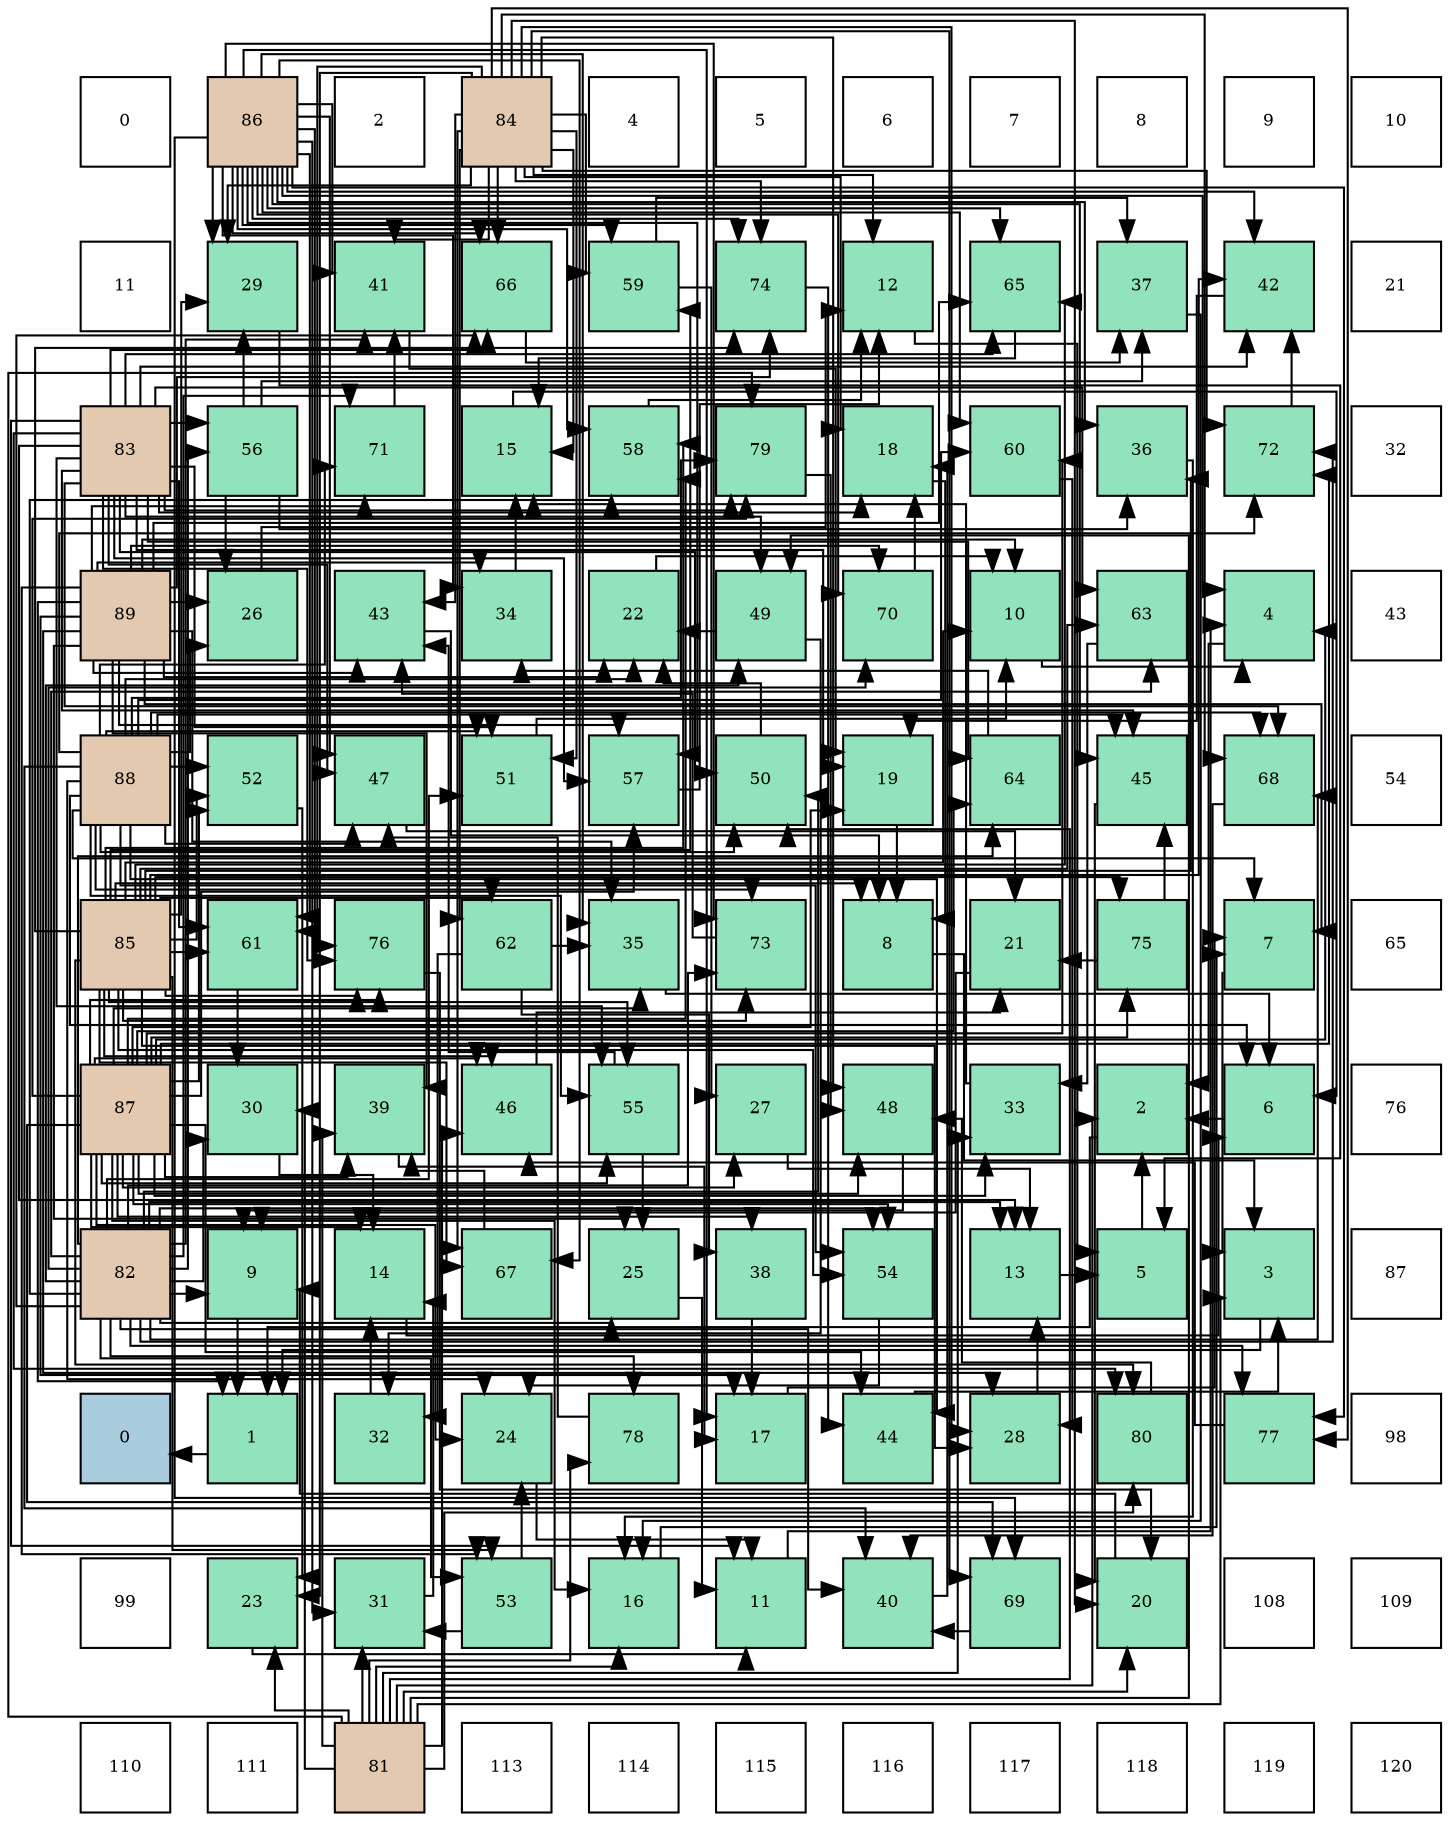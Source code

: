 digraph layout{
 rankdir=TB;
 splines=ortho;
 node [style=filled shape=square fixedsize=true width=0.6];
0[label="0", fontsize=8, fillcolor="#ffffff"];
1[label="86", fontsize=8, fillcolor="#e3c9af"];
2[label="2", fontsize=8, fillcolor="#ffffff"];
3[label="84", fontsize=8, fillcolor="#e3c9af"];
4[label="4", fontsize=8, fillcolor="#ffffff"];
5[label="5", fontsize=8, fillcolor="#ffffff"];
6[label="6", fontsize=8, fillcolor="#ffffff"];
7[label="7", fontsize=8, fillcolor="#ffffff"];
8[label="8", fontsize=8, fillcolor="#ffffff"];
9[label="9", fontsize=8, fillcolor="#ffffff"];
10[label="10", fontsize=8, fillcolor="#ffffff"];
11[label="11", fontsize=8, fillcolor="#ffffff"];
12[label="29", fontsize=8, fillcolor="#91e3bb"];
13[label="41", fontsize=8, fillcolor="#91e3bb"];
14[label="66", fontsize=8, fillcolor="#91e3bb"];
15[label="59", fontsize=8, fillcolor="#91e3bb"];
16[label="74", fontsize=8, fillcolor="#91e3bb"];
17[label="12", fontsize=8, fillcolor="#91e3bb"];
18[label="65", fontsize=8, fillcolor="#91e3bb"];
19[label="37", fontsize=8, fillcolor="#91e3bb"];
20[label="42", fontsize=8, fillcolor="#91e3bb"];
21[label="21", fontsize=8, fillcolor="#ffffff"];
22[label="83", fontsize=8, fillcolor="#e3c9af"];
23[label="56", fontsize=8, fillcolor="#91e3bb"];
24[label="71", fontsize=8, fillcolor="#91e3bb"];
25[label="15", fontsize=8, fillcolor="#91e3bb"];
26[label="58", fontsize=8, fillcolor="#91e3bb"];
27[label="79", fontsize=8, fillcolor="#91e3bb"];
28[label="18", fontsize=8, fillcolor="#91e3bb"];
29[label="60", fontsize=8, fillcolor="#91e3bb"];
30[label="36", fontsize=8, fillcolor="#91e3bb"];
31[label="72", fontsize=8, fillcolor="#91e3bb"];
32[label="32", fontsize=8, fillcolor="#ffffff"];
33[label="89", fontsize=8, fillcolor="#e3c9af"];
34[label="26", fontsize=8, fillcolor="#91e3bb"];
35[label="43", fontsize=8, fillcolor="#91e3bb"];
36[label="34", fontsize=8, fillcolor="#91e3bb"];
37[label="22", fontsize=8, fillcolor="#91e3bb"];
38[label="49", fontsize=8, fillcolor="#91e3bb"];
39[label="70", fontsize=8, fillcolor="#91e3bb"];
40[label="10", fontsize=8, fillcolor="#91e3bb"];
41[label="63", fontsize=8, fillcolor="#91e3bb"];
42[label="4", fontsize=8, fillcolor="#91e3bb"];
43[label="43", fontsize=8, fillcolor="#ffffff"];
44[label="88", fontsize=8, fillcolor="#e3c9af"];
45[label="52", fontsize=8, fillcolor="#91e3bb"];
46[label="47", fontsize=8, fillcolor="#91e3bb"];
47[label="51", fontsize=8, fillcolor="#91e3bb"];
48[label="57", fontsize=8, fillcolor="#91e3bb"];
49[label="50", fontsize=8, fillcolor="#91e3bb"];
50[label="19", fontsize=8, fillcolor="#91e3bb"];
51[label="64", fontsize=8, fillcolor="#91e3bb"];
52[label="45", fontsize=8, fillcolor="#91e3bb"];
53[label="68", fontsize=8, fillcolor="#91e3bb"];
54[label="54", fontsize=8, fillcolor="#ffffff"];
55[label="85", fontsize=8, fillcolor="#e3c9af"];
56[label="61", fontsize=8, fillcolor="#91e3bb"];
57[label="76", fontsize=8, fillcolor="#91e3bb"];
58[label="62", fontsize=8, fillcolor="#91e3bb"];
59[label="35", fontsize=8, fillcolor="#91e3bb"];
60[label="73", fontsize=8, fillcolor="#91e3bb"];
61[label="8", fontsize=8, fillcolor="#91e3bb"];
62[label="21", fontsize=8, fillcolor="#91e3bb"];
63[label="75", fontsize=8, fillcolor="#91e3bb"];
64[label="7", fontsize=8, fillcolor="#91e3bb"];
65[label="65", fontsize=8, fillcolor="#ffffff"];
66[label="87", fontsize=8, fillcolor="#e3c9af"];
67[label="30", fontsize=8, fillcolor="#91e3bb"];
68[label="39", fontsize=8, fillcolor="#91e3bb"];
69[label="46", fontsize=8, fillcolor="#91e3bb"];
70[label="55", fontsize=8, fillcolor="#91e3bb"];
71[label="27", fontsize=8, fillcolor="#91e3bb"];
72[label="48", fontsize=8, fillcolor="#91e3bb"];
73[label="33", fontsize=8, fillcolor="#91e3bb"];
74[label="2", fontsize=8, fillcolor="#91e3bb"];
75[label="6", fontsize=8, fillcolor="#91e3bb"];
76[label="76", fontsize=8, fillcolor="#ffffff"];
77[label="82", fontsize=8, fillcolor="#e3c9af"];
78[label="9", fontsize=8, fillcolor="#91e3bb"];
79[label="14", fontsize=8, fillcolor="#91e3bb"];
80[label="67", fontsize=8, fillcolor="#91e3bb"];
81[label="25", fontsize=8, fillcolor="#91e3bb"];
82[label="38", fontsize=8, fillcolor="#91e3bb"];
83[label="54", fontsize=8, fillcolor="#91e3bb"];
84[label="13", fontsize=8, fillcolor="#91e3bb"];
85[label="5", fontsize=8, fillcolor="#91e3bb"];
86[label="3", fontsize=8, fillcolor="#91e3bb"];
87[label="87", fontsize=8, fillcolor="#ffffff"];
88[label="0", fontsize=8, fillcolor="#a9ccde"];
89[label="1", fontsize=8, fillcolor="#91e3bb"];
90[label="32", fontsize=8, fillcolor="#91e3bb"];
91[label="24", fontsize=8, fillcolor="#91e3bb"];
92[label="78", fontsize=8, fillcolor="#91e3bb"];
93[label="17", fontsize=8, fillcolor="#91e3bb"];
94[label="44", fontsize=8, fillcolor="#91e3bb"];
95[label="28", fontsize=8, fillcolor="#91e3bb"];
96[label="80", fontsize=8, fillcolor="#91e3bb"];
97[label="77", fontsize=8, fillcolor="#91e3bb"];
98[label="98", fontsize=8, fillcolor="#ffffff"];
99[label="99", fontsize=8, fillcolor="#ffffff"];
100[label="23", fontsize=8, fillcolor="#91e3bb"];
101[label="31", fontsize=8, fillcolor="#91e3bb"];
102[label="53", fontsize=8, fillcolor="#91e3bb"];
103[label="16", fontsize=8, fillcolor="#91e3bb"];
104[label="11", fontsize=8, fillcolor="#91e3bb"];
105[label="40", fontsize=8, fillcolor="#91e3bb"];
106[label="69", fontsize=8, fillcolor="#91e3bb"];
107[label="20", fontsize=8, fillcolor="#91e3bb"];
108[label="108", fontsize=8, fillcolor="#ffffff"];
109[label="109", fontsize=8, fillcolor="#ffffff"];
110[label="110", fontsize=8, fillcolor="#ffffff"];
111[label="111", fontsize=8, fillcolor="#ffffff"];
112[label="81", fontsize=8, fillcolor="#e3c9af"];
113[label="113", fontsize=8, fillcolor="#ffffff"];
114[label="114", fontsize=8, fillcolor="#ffffff"];
115[label="115", fontsize=8, fillcolor="#ffffff"];
116[label="116", fontsize=8, fillcolor="#ffffff"];
117[label="117", fontsize=8, fillcolor="#ffffff"];
118[label="118", fontsize=8, fillcolor="#ffffff"];
119[label="119", fontsize=8, fillcolor="#ffffff"];
120[label="120", fontsize=8, fillcolor="#ffffff"];
edge [constraint=false, style=vis];89 -> 88;
74 -> 89;
86 -> 89;
42 -> 74;
85 -> 74;
75 -> 74;
64 -> 86;
61 -> 86;
78 -> 89;
40 -> 42;
104 -> 42;
17 -> 85;
84 -> 85;
79 -> 75;
25 -> 75;
103 -> 64;
93 -> 64;
28 -> 61;
50 -> 61;
107 -> 78;
62 -> 78;
37 -> 40;
100 -> 104;
91 -> 104;
81 -> 104;
34 -> 17;
71 -> 84;
95 -> 84;
12 -> 85;
67 -> 79;
101 -> 79;
90 -> 79;
73 -> 25;
36 -> 25;
59 -> 75;
30 -> 103;
19 -> 103;
82 -> 93;
68 -> 93;
105 -> 28;
13 -> 50;
20 -> 50;
35 -> 61;
94 -> 86;
52 -> 107;
69 -> 62;
46 -> 62;
72 -> 78;
38 -> 37;
38 -> 90;
49 -> 37;
47 -> 40;
45 -> 100;
102 -> 91;
102 -> 101;
83 -> 91;
70 -> 81;
70 -> 35;
23 -> 34;
23 -> 12;
23 -> 30;
23 -> 19;
48 -> 17;
26 -> 17;
15 -> 71;
15 -> 19;
29 -> 95;
56 -> 67;
58 -> 90;
58 -> 59;
58 -> 82;
41 -> 73;
51 -> 36;
18 -> 25;
14 -> 19;
80 -> 68;
53 -> 105;
106 -> 105;
39 -> 28;
24 -> 13;
31 -> 20;
60 -> 35;
16 -> 94;
63 -> 62;
63 -> 52;
57 -> 107;
97 -> 69;
92 -> 46;
27 -> 72;
96 -> 72;
112 -> 74;
112 -> 86;
112 -> 103;
112 -> 107;
112 -> 100;
112 -> 67;
112 -> 101;
112 -> 73;
112 -> 68;
112 -> 69;
112 -> 38;
112 -> 49;
112 -> 92;
112 -> 27;
112 -> 96;
77 -> 78;
77 -> 84;
77 -> 81;
77 -> 67;
77 -> 105;
77 -> 13;
77 -> 38;
77 -> 49;
77 -> 47;
77 -> 102;
77 -> 83;
77 -> 23;
77 -> 26;
77 -> 41;
77 -> 51;
77 -> 14;
77 -> 53;
77 -> 39;
77 -> 24;
77 -> 31;
77 -> 60;
77 -> 97;
77 -> 92;
22 -> 104;
22 -> 84;
22 -> 28;
22 -> 50;
22 -> 20;
22 -> 52;
22 -> 46;
22 -> 38;
22 -> 49;
22 -> 47;
22 -> 70;
22 -> 23;
22 -> 48;
22 -> 56;
22 -> 41;
22 -> 51;
22 -> 18;
22 -> 14;
22 -> 53;
22 -> 57;
22 -> 27;
22 -> 96;
3 -> 17;
3 -> 25;
3 -> 28;
3 -> 107;
3 -> 100;
3 -> 95;
3 -> 12;
3 -> 13;
3 -> 35;
3 -> 72;
3 -> 47;
3 -> 15;
3 -> 56;
3 -> 58;
3 -> 14;
3 -> 80;
3 -> 53;
3 -> 106;
3 -> 31;
3 -> 16;
3 -> 97;
55 -> 61;
55 -> 40;
55 -> 95;
55 -> 12;
55 -> 30;
55 -> 20;
55 -> 69;
55 -> 45;
55 -> 102;
55 -> 83;
55 -> 70;
55 -> 26;
55 -> 15;
55 -> 56;
55 -> 58;
55 -> 41;
55 -> 18;
55 -> 80;
55 -> 60;
55 -> 16;
55 -> 63;
55 -> 57;
55 -> 96;
1 -> 42;
1 -> 93;
1 -> 12;
1 -> 101;
1 -> 36;
1 -> 59;
1 -> 30;
1 -> 13;
1 -> 20;
1 -> 52;
1 -> 46;
1 -> 48;
1 -> 26;
1 -> 15;
1 -> 29;
1 -> 56;
1 -> 18;
1 -> 14;
1 -> 80;
1 -> 106;
1 -> 39;
1 -> 60;
1 -> 16;
1 -> 57;
1 -> 97;
66 -> 42;
66 -> 79;
66 -> 103;
66 -> 50;
66 -> 91;
66 -> 71;
66 -> 73;
66 -> 59;
66 -> 82;
66 -> 68;
66 -> 94;
66 -> 69;
66 -> 72;
66 -> 45;
66 -> 83;
66 -> 70;
66 -> 48;
66 -> 26;
66 -> 29;
66 -> 51;
66 -> 106;
66 -> 31;
66 -> 63;
66 -> 57;
66 -> 27;
44 -> 75;
44 -> 64;
44 -> 37;
44 -> 91;
44 -> 34;
44 -> 105;
44 -> 94;
44 -> 52;
44 -> 46;
44 -> 49;
44 -> 47;
44 -> 45;
44 -> 83;
44 -> 70;
44 -> 29;
44 -> 53;
44 -> 24;
44 -> 31;
44 -> 60;
44 -> 27;
33 -> 89;
33 -> 64;
33 -> 40;
33 -> 93;
33 -> 37;
33 -> 81;
33 -> 34;
33 -> 95;
33 -> 36;
33 -> 59;
33 -> 68;
33 -> 35;
33 -> 102;
33 -> 48;
33 -> 18;
33 -> 39;
33 -> 24;
33 -> 16;
edge [constraint=true, style=invis];
0 -> 11 -> 22 -> 33 -> 44 -> 55 -> 66 -> 77 -> 88 -> 99 -> 110;
1 -> 12 -> 23 -> 34 -> 45 -> 56 -> 67 -> 78 -> 89 -> 100 -> 111;
2 -> 13 -> 24 -> 35 -> 46 -> 57 -> 68 -> 79 -> 90 -> 101 -> 112;
3 -> 14 -> 25 -> 36 -> 47 -> 58 -> 69 -> 80 -> 91 -> 102 -> 113;
4 -> 15 -> 26 -> 37 -> 48 -> 59 -> 70 -> 81 -> 92 -> 103 -> 114;
5 -> 16 -> 27 -> 38 -> 49 -> 60 -> 71 -> 82 -> 93 -> 104 -> 115;
6 -> 17 -> 28 -> 39 -> 50 -> 61 -> 72 -> 83 -> 94 -> 105 -> 116;
7 -> 18 -> 29 -> 40 -> 51 -> 62 -> 73 -> 84 -> 95 -> 106 -> 117;
8 -> 19 -> 30 -> 41 -> 52 -> 63 -> 74 -> 85 -> 96 -> 107 -> 118;
9 -> 20 -> 31 -> 42 -> 53 -> 64 -> 75 -> 86 -> 97 -> 108 -> 119;
10 -> 21 -> 32 -> 43 -> 54 -> 65 -> 76 -> 87 -> 98 -> 109 -> 120;
rank = same {0 -> 1 -> 2 -> 3 -> 4 -> 5 -> 6 -> 7 -> 8 -> 9 -> 10};
rank = same {11 -> 12 -> 13 -> 14 -> 15 -> 16 -> 17 -> 18 -> 19 -> 20 -> 21};
rank = same {22 -> 23 -> 24 -> 25 -> 26 -> 27 -> 28 -> 29 -> 30 -> 31 -> 32};
rank = same {33 -> 34 -> 35 -> 36 -> 37 -> 38 -> 39 -> 40 -> 41 -> 42 -> 43};
rank = same {44 -> 45 -> 46 -> 47 -> 48 -> 49 -> 50 -> 51 -> 52 -> 53 -> 54};
rank = same {55 -> 56 -> 57 -> 58 -> 59 -> 60 -> 61 -> 62 -> 63 -> 64 -> 65};
rank = same {66 -> 67 -> 68 -> 69 -> 70 -> 71 -> 72 -> 73 -> 74 -> 75 -> 76};
rank = same {77 -> 78 -> 79 -> 80 -> 81 -> 82 -> 83 -> 84 -> 85 -> 86 -> 87};
rank = same {88 -> 89 -> 90 -> 91 -> 92 -> 93 -> 94 -> 95 -> 96 -> 97 -> 98};
rank = same {99 -> 100 -> 101 -> 102 -> 103 -> 104 -> 105 -> 106 -> 107 -> 108 -> 109};
rank = same {110 -> 111 -> 112 -> 113 -> 114 -> 115 -> 116 -> 117 -> 118 -> 119 -> 120};
}